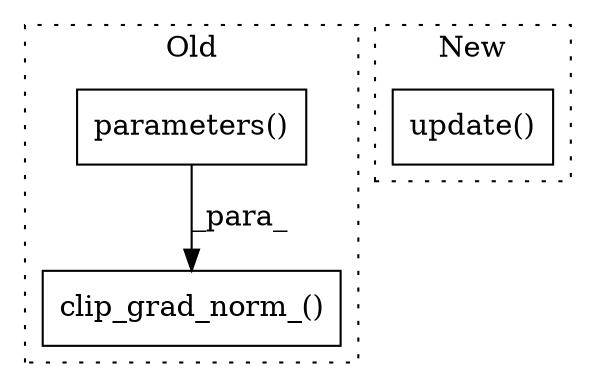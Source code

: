 digraph G {
subgraph cluster0 {
1 [label="clip_grad_norm_()" a="75" s="3987,4041" l="31,1" shape="box"];
3 [label="parameters()" a="75" s="4018" l="18" shape="box"];
label = "Old";
style="dotted";
}
subgraph cluster1 {
2 [label="update()" a="75" s="7182,7219" l="14,1" shape="box"];
label = "New";
style="dotted";
}
3 -> 1 [label="_para_"];
}